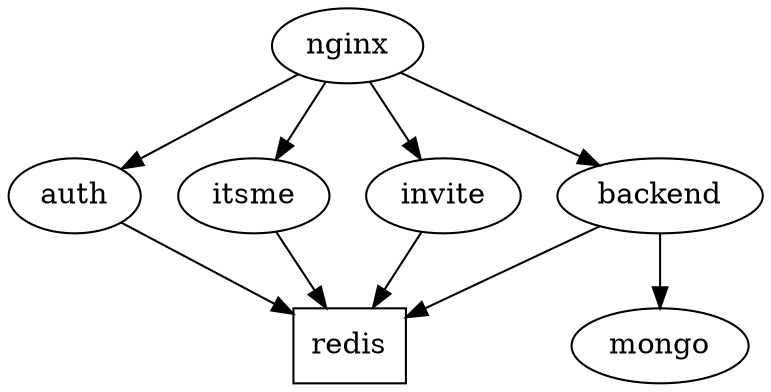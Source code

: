 digraph figure1{0[label=redis,shape=box];1[label=nginx];2[label=auth];3[label=mongo];4[label=backend];5[label=itsme];6[label=invite];1->2;1->4;1->5;1->6;2->0;4->3;4->0;5->0;6->0}